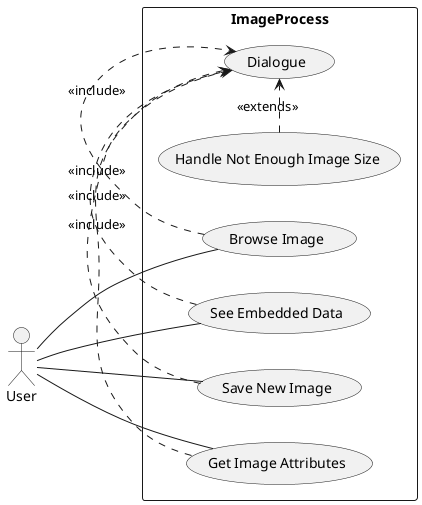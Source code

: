 @startuml
left to right direction
skinparam packageStyle rectangle
actor User
rectangle ImageProcess {
    User -- (Browse Image)
    User -- (See Embedded Data)
    User -- (Save New Image)
    User -- (Get Image Attributes)
    (Handle Not Enough Image Size) .> (Dialogue) : <<extends>>
    (Browse Image) .> (Dialogue) : <<include>>
    (See Embedded Data) .> (Dialogue) : <<include>>
    (Save New Image) .> (Dialogue) : <<include>>
    (Get Image Attributes) .> (Dialogue) : <<include>>

}
@enduml